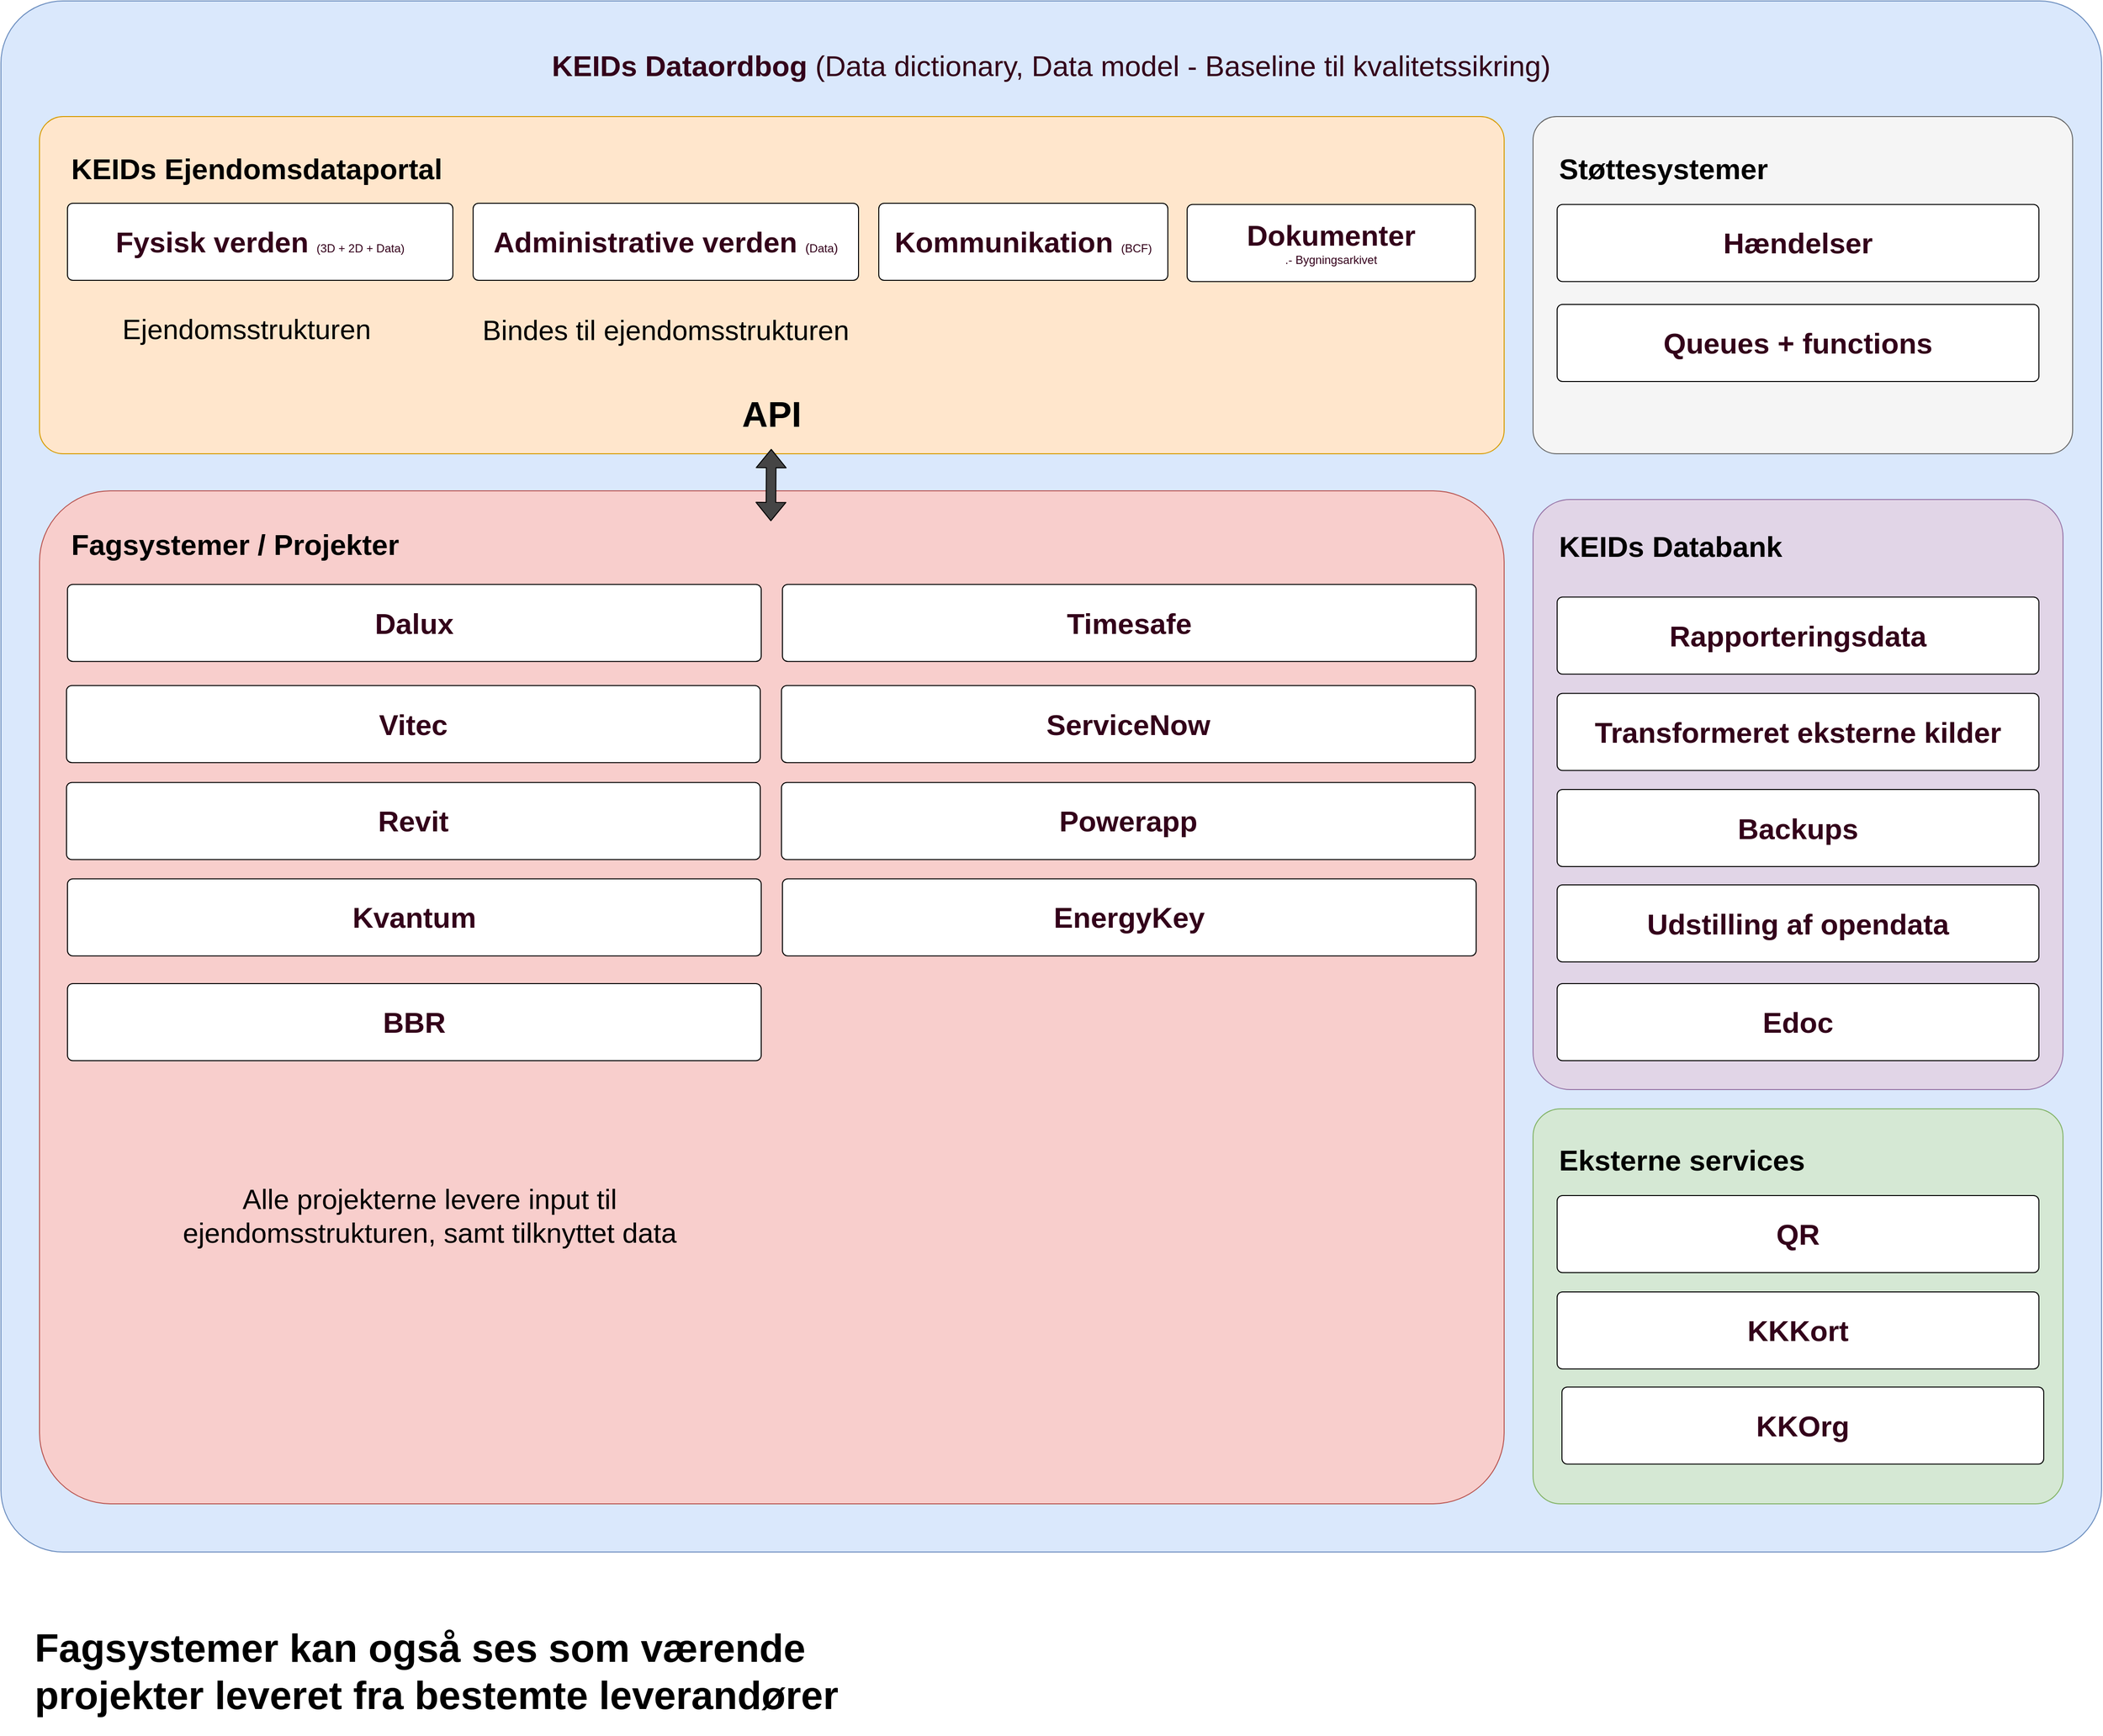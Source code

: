 <mxfile pages="7">
    <diagram id="DoXFOzantydcRbyrOaLm" name="FM Portalen">
        <mxGraphModel dx="4439" dy="4246" grid="1" gridSize="10" guides="1" tooltips="1" connect="1" arrows="1" fold="1" page="1" pageScale="1" pageWidth="827" pageHeight="1169" math="0" shadow="0">
            <root>
                <mxCell id="ERaS4kOA_Src37u5DPk3-0"/>
                <mxCell id="ERaS4kOA_Src37u5DPk3-1" parent="ERaS4kOA_Src37u5DPk3-0"/>
                <mxCell id="QlAGxzF_Y3RZo5sZoMfs-0" value="&lt;br&gt;&lt;br&gt;&lt;br style=&quot;color: rgb(51 , 0 , 26) ; font-family: &amp;#34;helvetica&amp;#34; ; font-size: 12px ; font-style: normal ; font-weight: 400 ; letter-spacing: normal ; text-indent: 0px ; text-transform: none ; word-spacing: 0px&quot;&gt;&lt;font style=&quot;color: rgb(51 , 0 , 26) ; font-family: &amp;#34;helvetica&amp;#34; ; font-style: normal ; letter-spacing: normal ; text-indent: 0px ; text-transform: none ; word-spacing: 0px ; font-size: 30px&quot;&gt;&lt;b&gt;KEIDs Dataordbog&amp;nbsp;&lt;/b&gt;(Data dictionary, Data model - Baseline til kvalitetssikring)&lt;/font&gt;" style="rounded=1;whiteSpace=wrap;html=1;labelBackgroundColor=none;align=center;verticalAlign=top;arcSize=4;fillColor=#dae8fc;strokeColor=#6c8ebf;" parent="ERaS4kOA_Src37u5DPk3-1" vertex="1">
                    <mxGeometry x="-313" y="-2040" width="2180" height="1610" as="geometry"/>
                </mxCell>
                <mxCell id="QlAGxzF_Y3RZo5sZoMfs-1" value="&lt;br&gt;&lt;br&gt;&lt;br style=&quot;color: rgb(51 , 0 , 26) ; font-family: &amp;#34;helvetica&amp;#34; ; font-size: 12px ; font-style: normal ; font-weight: 400 ; letter-spacing: normal ; text-indent: 0px ; text-transform: none ; word-spacing: 0px ; background-color: rgb(248 , 249 , 250)&quot;&gt;" style="rounded=1;whiteSpace=wrap;html=1;labelBackgroundColor=none;align=left;verticalAlign=top;arcSize=7;fillColor=#f5f5f5;strokeColor=#666666;fontColor=#333333;" parent="ERaS4kOA_Src37u5DPk3-1" vertex="1">
                    <mxGeometry x="1277" y="-1920" width="560" height="350" as="geometry"/>
                </mxCell>
                <mxCell id="QlAGxzF_Y3RZo5sZoMfs-2" value="&lt;br&gt;&lt;br&gt;&lt;br style=&quot;color: rgb(51 , 0 , 26) ; font-family: &amp;#34;helvetica&amp;#34; ; font-size: 12px ; font-style: normal ; font-weight: 400 ; letter-spacing: normal ; text-indent: 0px ; text-transform: none ; word-spacing: 0px ; background-color: rgb(248 , 249 , 250)&quot;&gt;" style="rounded=1;whiteSpace=wrap;html=1;labelBackgroundColor=none;align=left;verticalAlign=top;arcSize=7;fillColor=#f8cecc;strokeColor=#b85450;" parent="ERaS4kOA_Src37u5DPk3-1" vertex="1">
                    <mxGeometry x="-273" y="-1531.5" width="1520" height="1051.5" as="geometry"/>
                </mxCell>
                <mxCell id="QlAGxzF_Y3RZo5sZoMfs-3" value="&lt;br&gt;&lt;br&gt;&lt;br style=&quot;color: rgb(51 , 0 , 26) ; font-family: &amp;#34;helvetica&amp;#34; ; font-size: 12px ; font-style: normal ; font-weight: 400 ; letter-spacing: normal ; text-indent: 0px ; text-transform: none ; word-spacing: 0px ; background-color: rgb(248 , 249 , 250)&quot;&gt;" style="rounded=1;whiteSpace=wrap;html=1;labelBackgroundColor=none;align=left;verticalAlign=top;arcSize=7;fillColor=#ffe6cc;strokeColor=#d79b00;" parent="ERaS4kOA_Src37u5DPk3-1" vertex="1">
                    <mxGeometry x="-273" y="-1920" width="1520" height="350" as="geometry"/>
                </mxCell>
                <mxCell id="QlAGxzF_Y3RZo5sZoMfs-4" value="&lt;font face=&quot;helvetica&quot;&gt;&lt;b&gt;&lt;span style=&quot;font-size: 30px&quot;&gt;Dalux&lt;/span&gt;&lt;br&gt;&lt;/b&gt;&lt;/font&gt;" style="rounded=1;whiteSpace=wrap;html=1;labelBackgroundColor=none;fontColor=#33001A;align=center;verticalAlign=middle;arcSize=7;" parent="ERaS4kOA_Src37u5DPk3-1" vertex="1">
                    <mxGeometry x="-244" y="-1434.38" width="720" height="80" as="geometry"/>
                </mxCell>
                <mxCell id="QlAGxzF_Y3RZo5sZoMfs-5" value="&lt;font face=&quot;helvetica&quot;&gt;&lt;span style=&quot;font-size: 30px&quot;&gt;&lt;b&gt;Fysisk verden&amp;nbsp;&lt;/b&gt;&lt;/span&gt;&lt;/font&gt;&lt;span style=&quot;font-family: &amp;quot;helvetica&amp;quot;&quot;&gt;(3D + 2D + Data)&lt;/span&gt;&lt;font face=&quot;helvetica&quot;&gt;&lt;span style=&quot;font-size: 30px&quot;&gt;&lt;b&gt;&lt;br&gt;&lt;/b&gt;&lt;/span&gt;&lt;/font&gt;" style="rounded=1;whiteSpace=wrap;html=1;labelBackgroundColor=none;fontColor=#33001A;align=center;verticalAlign=middle;arcSize=7;" parent="ERaS4kOA_Src37u5DPk3-1" vertex="1">
                    <mxGeometry x="-244" y="-1830" width="400" height="80" as="geometry"/>
                </mxCell>
                <mxCell id="QlAGxzF_Y3RZo5sZoMfs-6" value="&lt;font face=&quot;helvetica&quot;&gt;&lt;span style=&quot;font-weight: bold ; font-size: 30px&quot;&gt;Administrative verden&amp;nbsp;&lt;/span&gt;&lt;/font&gt;&lt;span style=&quot;font-family: &amp;quot;helvetica&amp;quot; ; font-size: 13px&quot;&gt;(&lt;/span&gt;&lt;span style=&quot;font-family: &amp;quot;helvetica&amp;quot;&quot;&gt;&lt;font style=&quot;font-size: 12px&quot;&gt;Data&lt;/font&gt;&lt;/span&gt;&lt;span style=&quot;font-family: &amp;quot;helvetica&amp;quot; ; font-size: 13px&quot;&gt;)&lt;/span&gt;&lt;font face=&quot;helvetica&quot;&gt;&lt;br&gt;&lt;/font&gt;" style="rounded=1;whiteSpace=wrap;html=1;labelBackgroundColor=none;fontColor=#33001A;align=center;verticalAlign=middle;arcSize=7;" parent="ERaS4kOA_Src37u5DPk3-1" vertex="1">
                    <mxGeometry x="177" y="-1830" width="400" height="80" as="geometry"/>
                </mxCell>
                <mxCell id="QlAGxzF_Y3RZo5sZoMfs-7" value="&lt;font face=&quot;helvetica&quot;&gt;&lt;b style=&quot;font-size: 30px&quot;&gt;Kommunikation&amp;nbsp;&lt;/b&gt;(BCF)&lt;br&gt;&lt;/font&gt;" style="rounded=1;whiteSpace=wrap;html=1;labelBackgroundColor=none;fontColor=#33001A;align=center;verticalAlign=middle;arcSize=7;" parent="ERaS4kOA_Src37u5DPk3-1" vertex="1">
                    <mxGeometry x="598" y="-1830" width="300" height="80" as="geometry"/>
                </mxCell>
                <mxCell id="QlAGxzF_Y3RZo5sZoMfs-8" value="&lt;h1&gt;&lt;font style=&quot;font-size: 30px&quot;&gt;Fagsystemer / Projekter&lt;/font&gt;&lt;/h1&gt;" style="text;html=1;strokeColor=none;fillColor=none;spacing=5;spacingTop=-20;whiteSpace=wrap;overflow=hidden;rounded=0;align=left;" parent="ERaS4kOA_Src37u5DPk3-1" vertex="1">
                    <mxGeometry x="-245" y="-1498.75" width="474" height="40" as="geometry"/>
                </mxCell>
                <mxCell id="QlAGxzF_Y3RZo5sZoMfs-9" value="&lt;h1&gt;&lt;font style=&quot;font-size: 30px&quot;&gt;KEIDs Ejendomsdataportal&lt;/font&gt;&lt;/h1&gt;" style="text;html=1;strokeColor=none;fillColor=none;spacing=5;spacingTop=-20;whiteSpace=wrap;overflow=hidden;rounded=0;align=left;fontSize=20;" parent="ERaS4kOA_Src37u5DPk3-1" vertex="1">
                    <mxGeometry x="-245" y="-1910" width="842" height="70" as="geometry"/>
                </mxCell>
                <mxCell id="QlAGxzF_Y3RZo5sZoMfs-10" value="&lt;font face=&quot;helvetica&quot;&gt;&lt;b style=&quot;font-size: 30px&quot;&gt;Dokumenter&lt;br&gt;&lt;/b&gt;.- Bygningsarkivet&lt;br&gt;&lt;/font&gt;" style="rounded=1;whiteSpace=wrap;html=1;labelBackgroundColor=none;fontColor=#33001A;align=center;verticalAlign=middle;arcSize=7;" parent="ERaS4kOA_Src37u5DPk3-1" vertex="1">
                    <mxGeometry x="918" y="-1828.75" width="299" height="80" as="geometry"/>
                </mxCell>
                <mxCell id="QlAGxzF_Y3RZo5sZoMfs-11" value="&lt;b style=&quot;font-family: &amp;#34;helvetica&amp;#34;&quot;&gt;&lt;span style=&quot;font-size: 30px&quot;&gt;Timesafe&lt;/span&gt;&lt;/b&gt;&lt;font face=&quot;helvetica&quot;&gt;&lt;b&gt;&lt;br&gt;&lt;/b&gt;&lt;/font&gt;" style="rounded=1;whiteSpace=wrap;html=1;labelBackgroundColor=none;fontColor=#33001A;align=center;verticalAlign=middle;arcSize=7;" parent="ERaS4kOA_Src37u5DPk3-1" vertex="1">
                    <mxGeometry x="498" y="-1434.38" width="720" height="80" as="geometry"/>
                </mxCell>
                <mxCell id="QlAGxzF_Y3RZo5sZoMfs-12" value="&lt;b style=&quot;font-family: &amp;#34;helvetica&amp;#34;&quot;&gt;&lt;span style=&quot;font-size: 30px&quot;&gt;Vitec&lt;/span&gt;&lt;/b&gt;&lt;font face=&quot;helvetica&quot;&gt;&lt;b&gt;&lt;br&gt;&lt;/b&gt;&lt;/font&gt;" style="rounded=1;whiteSpace=wrap;html=1;labelBackgroundColor=none;fontColor=#33001A;align=center;verticalAlign=middle;arcSize=7;" parent="ERaS4kOA_Src37u5DPk3-1" vertex="1">
                    <mxGeometry x="-245" y="-1329.37" width="720" height="80" as="geometry"/>
                </mxCell>
                <mxCell id="QlAGxzF_Y3RZo5sZoMfs-13" value="&lt;b style=&quot;font-family: &amp;#34;helvetica&amp;#34;&quot;&gt;&lt;span style=&quot;font-size: 30px&quot;&gt;ServiceNow&lt;/span&gt;&lt;/b&gt;&lt;font face=&quot;helvetica&quot;&gt;&lt;b&gt;&lt;br&gt;&lt;/b&gt;&lt;/font&gt;" style="rounded=1;whiteSpace=wrap;html=1;labelBackgroundColor=none;fontColor=#33001A;align=center;verticalAlign=middle;arcSize=7;" parent="ERaS4kOA_Src37u5DPk3-1" vertex="1">
                    <mxGeometry x="497" y="-1329.37" width="720" height="80" as="geometry"/>
                </mxCell>
                <mxCell id="QlAGxzF_Y3RZo5sZoMfs-14" value="&lt;b style=&quot;font-family: &amp;#34;helvetica&amp;#34;&quot;&gt;&lt;span style=&quot;font-size: 30px&quot;&gt;Revit&lt;/span&gt;&lt;/b&gt;&lt;font face=&quot;helvetica&quot;&gt;&lt;b&gt;&lt;br&gt;&lt;/b&gt;&lt;/font&gt;" style="rounded=1;whiteSpace=wrap;html=1;labelBackgroundColor=none;fontColor=#33001A;align=center;verticalAlign=middle;arcSize=7;" parent="ERaS4kOA_Src37u5DPk3-1" vertex="1">
                    <mxGeometry x="-245" y="-1228.75" width="720" height="80" as="geometry"/>
                </mxCell>
                <mxCell id="QlAGxzF_Y3RZo5sZoMfs-15" value="&lt;b style=&quot;font-family: &amp;#34;helvetica&amp;#34;&quot;&gt;&lt;span style=&quot;font-size: 30px&quot;&gt;Powerapp&lt;/span&gt;&lt;/b&gt;&lt;font face=&quot;helvetica&quot;&gt;&lt;b&gt;&lt;br&gt;&lt;/b&gt;&lt;/font&gt;" style="rounded=1;whiteSpace=wrap;html=1;labelBackgroundColor=none;fontColor=#33001A;align=center;verticalAlign=middle;arcSize=7;" parent="ERaS4kOA_Src37u5DPk3-1" vertex="1">
                    <mxGeometry x="497" y="-1228.75" width="720" height="80" as="geometry"/>
                </mxCell>
                <mxCell id="QlAGxzF_Y3RZo5sZoMfs-16" value="&lt;br&gt;&lt;br&gt;&lt;br style=&quot;color: rgb(51 , 0 , 26) ; font-family: &amp;#34;helvetica&amp;#34; ; font-size: 12px ; font-style: normal ; font-weight: 400 ; letter-spacing: normal ; text-indent: 0px ; text-transform: none ; word-spacing: 0px ; background-color: rgb(248 , 249 , 250)&quot;&gt;" style="rounded=1;whiteSpace=wrap;html=1;labelBackgroundColor=none;align=left;verticalAlign=top;arcSize=7;fillColor=#d5e8d4;strokeColor=#82b366;" parent="ERaS4kOA_Src37u5DPk3-1" vertex="1">
                    <mxGeometry x="1277" y="-890" width="550" height="410" as="geometry"/>
                </mxCell>
                <mxCell id="QlAGxzF_Y3RZo5sZoMfs-17" value="&lt;font face=&quot;helvetica&quot;&gt;&lt;span style=&quot;font-size: 30px&quot;&gt;&lt;b&gt;QR&lt;/b&gt;&lt;/span&gt;&lt;br&gt;&lt;/font&gt;" style="rounded=1;whiteSpace=wrap;html=1;labelBackgroundColor=none;fontColor=#33001A;align=center;verticalAlign=middle;arcSize=7;" parent="ERaS4kOA_Src37u5DPk3-1" vertex="1">
                    <mxGeometry x="1302" y="-800" width="500" height="80" as="geometry"/>
                </mxCell>
                <mxCell id="QlAGxzF_Y3RZo5sZoMfs-18" value="&lt;h1&gt;&lt;font style=&quot;font-size: 30px&quot;&gt;Eksterne services&lt;/font&gt;&lt;/h1&gt;" style="text;html=1;strokeColor=none;fillColor=none;spacing=5;spacingTop=-20;whiteSpace=wrap;overflow=hidden;rounded=0;align=left;" parent="ERaS4kOA_Src37u5DPk3-1" vertex="1">
                    <mxGeometry x="1299" y="-860" width="474" height="40" as="geometry"/>
                </mxCell>
                <mxCell id="QlAGxzF_Y3RZo5sZoMfs-19" value="&lt;font face=&quot;helvetica&quot;&gt;&lt;span style=&quot;font-size: 30px&quot;&gt;&lt;b&gt;Hændelser&lt;/b&gt;&lt;/span&gt;&lt;br&gt;&lt;/font&gt;" style="rounded=1;whiteSpace=wrap;html=1;labelBackgroundColor=none;fontColor=#33001A;align=center;verticalAlign=middle;arcSize=7;" parent="ERaS4kOA_Src37u5DPk3-1" vertex="1">
                    <mxGeometry x="1302" y="-1828.75" width="500" height="80" as="geometry"/>
                </mxCell>
                <mxCell id="QlAGxzF_Y3RZo5sZoMfs-20" value="&lt;h1&gt;&lt;span style=&quot;font-size: 30px&quot;&gt;Støttesystemer&lt;/span&gt;&lt;/h1&gt;" style="text;html=1;strokeColor=none;fillColor=none;spacing=5;spacingTop=-20;whiteSpace=wrap;overflow=hidden;rounded=0;align=left;" parent="ERaS4kOA_Src37u5DPk3-1" vertex="1">
                    <mxGeometry x="1299" y="-1888.75" width="474" height="40" as="geometry"/>
                </mxCell>
                <mxCell id="QlAGxzF_Y3RZo5sZoMfs-21" value="&lt;br&gt;&lt;br&gt;&lt;br style=&quot;color: rgb(51 , 0 , 26) ; font-family: &amp;#34;helvetica&amp;#34; ; font-size: 12px ; font-style: normal ; font-weight: 400 ; letter-spacing: normal ; text-indent: 0px ; text-transform: none ; word-spacing: 0px ; background-color: rgb(248 , 249 , 250)&quot;&gt;" style="rounded=1;whiteSpace=wrap;html=1;labelBackgroundColor=none;align=left;verticalAlign=top;arcSize=7;fillColor=#e1d5e7;strokeColor=#9673a6;" parent="ERaS4kOA_Src37u5DPk3-1" vertex="1">
                    <mxGeometry x="1277" y="-1522.5" width="550" height="612.5" as="geometry"/>
                </mxCell>
                <mxCell id="QlAGxzF_Y3RZo5sZoMfs-22" value="&lt;font face=&quot;helvetica&quot;&gt;&lt;span style=&quot;font-size: 30px&quot;&gt;&lt;b&gt;Rapporteringsdata&lt;/b&gt;&lt;/span&gt;&lt;br&gt;&lt;/font&gt;" style="rounded=1;whiteSpace=wrap;html=1;labelBackgroundColor=none;fontColor=#33001A;align=center;verticalAlign=middle;arcSize=7;" parent="ERaS4kOA_Src37u5DPk3-1" vertex="1">
                    <mxGeometry x="1302" y="-1421.25" width="500" height="80" as="geometry"/>
                </mxCell>
                <mxCell id="QlAGxzF_Y3RZo5sZoMfs-23" value="&lt;h1&gt;&lt;font style=&quot;font-size: 30px&quot;&gt;KEIDs Databank&lt;/font&gt;&lt;/h1&gt;" style="text;html=1;strokeColor=none;fillColor=none;spacing=5;spacingTop=-20;whiteSpace=wrap;overflow=hidden;rounded=0;align=left;" parent="ERaS4kOA_Src37u5DPk3-1" vertex="1">
                    <mxGeometry x="1299" y="-1497.5" width="474" height="40" as="geometry"/>
                </mxCell>
                <mxCell id="QlAGxzF_Y3RZo5sZoMfs-24" value="" style="shape=flexArrow;endArrow=classic;startArrow=classic;html=1;fillColor=#454545;gradientColor=none;" parent="ERaS4kOA_Src37u5DPk3-1" edge="1">
                    <mxGeometry width="50" height="50" relative="1" as="geometry">
                        <mxPoint x="486" y="-1500.0" as="sourcePoint"/>
                        <mxPoint x="486.41" y="-1575.0" as="targetPoint"/>
                    </mxGeometry>
                </mxCell>
                <mxCell id="QlAGxzF_Y3RZo5sZoMfs-25" value="&lt;h1&gt;&lt;span style=&quot;font-size: 41px&quot;&gt;Fagsystemer kan også ses som værende projekter leveret fra bestemte leverandører&lt;/span&gt;&lt;/h1&gt;" style="text;html=1;strokeColor=none;fillColor=none;spacing=5;spacingTop=-20;whiteSpace=wrap;overflow=hidden;rounded=0;" parent="ERaS4kOA_Src37u5DPk3-1" vertex="1">
                    <mxGeometry x="-283" y="-360" width="971" height="120" as="geometry"/>
                </mxCell>
                <mxCell id="QlAGxzF_Y3RZo5sZoMfs-26" value="&lt;font face=&quot;helvetica&quot;&gt;&lt;span style=&quot;font-size: 30px&quot;&gt;&lt;b&gt;Transformeret eksterne kilder&lt;/b&gt;&lt;/span&gt;&lt;br&gt;&lt;/font&gt;" style="rounded=1;whiteSpace=wrap;html=1;labelBackgroundColor=none;fontColor=#33001A;align=center;verticalAlign=middle;arcSize=7;" parent="ERaS4kOA_Src37u5DPk3-1" vertex="1">
                    <mxGeometry x="1302" y="-1321.25" width="500" height="80" as="geometry"/>
                </mxCell>
                <mxCell id="QlAGxzF_Y3RZo5sZoMfs-27" value="&lt;font face=&quot;helvetica&quot;&gt;&lt;span style=&quot;font-size: 30px&quot;&gt;&lt;b&gt;Backups&lt;/b&gt;&lt;/span&gt;&lt;br&gt;&lt;/font&gt;" style="rounded=1;whiteSpace=wrap;html=1;labelBackgroundColor=none;fontColor=#33001A;align=center;verticalAlign=middle;arcSize=7;" parent="ERaS4kOA_Src37u5DPk3-1" vertex="1">
                    <mxGeometry x="1302" y="-1221.49" width="500" height="80" as="geometry"/>
                </mxCell>
                <mxCell id="QlAGxzF_Y3RZo5sZoMfs-28" value="&lt;font face=&quot;helvetica&quot;&gt;&lt;span style=&quot;font-size: 30px&quot;&gt;&lt;b&gt;Udstilling af opendata&lt;/b&gt;&lt;/span&gt;&lt;br&gt;&lt;/font&gt;" style="rounded=1;whiteSpace=wrap;html=1;labelBackgroundColor=none;fontColor=#33001A;align=center;verticalAlign=middle;arcSize=7;" parent="ERaS4kOA_Src37u5DPk3-1" vertex="1">
                    <mxGeometry x="1302" y="-1122.5" width="500" height="80" as="geometry"/>
                </mxCell>
                <mxCell id="QlAGxzF_Y3RZo5sZoMfs-29" value="&lt;font face=&quot;helvetica&quot;&gt;&lt;span style=&quot;font-size: 30px&quot;&gt;&lt;b&gt;KKKort&lt;/b&gt;&lt;/span&gt;&lt;br&gt;&lt;/font&gt;" style="rounded=1;whiteSpace=wrap;html=1;labelBackgroundColor=none;fontColor=#33001A;align=center;verticalAlign=middle;arcSize=7;" parent="ERaS4kOA_Src37u5DPk3-1" vertex="1">
                    <mxGeometry x="1302" y="-700" width="500" height="80" as="geometry"/>
                </mxCell>
                <mxCell id="QlAGxzF_Y3RZo5sZoMfs-30" value="&lt;b style=&quot;font-family: &amp;#34;helvetica&amp;#34;&quot;&gt;&lt;span style=&quot;font-size: 30px&quot;&gt;Kvantum&lt;/span&gt;&lt;/b&gt;&lt;font face=&quot;helvetica&quot;&gt;&lt;b&gt;&lt;br&gt;&lt;/b&gt;&lt;/font&gt;" style="rounded=1;whiteSpace=wrap;html=1;labelBackgroundColor=none;fontColor=#33001A;align=center;verticalAlign=middle;arcSize=7;" parent="ERaS4kOA_Src37u5DPk3-1" vertex="1">
                    <mxGeometry x="-244" y="-1128.75" width="720" height="80" as="geometry"/>
                </mxCell>
                <mxCell id="QlAGxzF_Y3RZo5sZoMfs-31" value="&lt;font face=&quot;helvetica&quot;&gt;&lt;b&gt;&lt;span style=&quot;font-size: 30px&quot;&gt;EnergyKey&lt;/span&gt;&lt;br&gt;&lt;/b&gt;&lt;/font&gt;" style="rounded=1;whiteSpace=wrap;html=1;labelBackgroundColor=none;fontColor=#33001A;align=center;verticalAlign=middle;arcSize=7;" parent="ERaS4kOA_Src37u5DPk3-1" vertex="1">
                    <mxGeometry x="498" y="-1128.75" width="720" height="80" as="geometry"/>
                </mxCell>
                <mxCell id="QlAGxzF_Y3RZo5sZoMfs-32" value="&lt;font face=&quot;helvetica&quot;&gt;&lt;span style=&quot;font-size: 30px&quot;&gt;&lt;b&gt;Queues + functions&lt;/b&gt;&lt;/span&gt;&lt;br&gt;&lt;/font&gt;" style="rounded=1;whiteSpace=wrap;html=1;labelBackgroundColor=none;fontColor=#33001A;align=center;verticalAlign=middle;arcSize=7;" parent="ERaS4kOA_Src37u5DPk3-1" vertex="1">
                    <mxGeometry x="1302" y="-1725" width="500" height="80" as="geometry"/>
                </mxCell>
                <mxCell id="QlAGxzF_Y3RZo5sZoMfs-33" value="Alle projekterne levere input til ejendomsstrukturen, samt tilknyttet data" style="text;html=1;strokeColor=none;fillColor=none;align=center;verticalAlign=middle;whiteSpace=wrap;rounded=0;fontSize=29;" parent="ERaS4kOA_Src37u5DPk3-1" vertex="1">
                    <mxGeometry x="-183" y="-788.75" width="630" height="20" as="geometry"/>
                </mxCell>
                <mxCell id="QlAGxzF_Y3RZo5sZoMfs-34" value="&lt;b&gt;&lt;font style=&quot;font-size: 37px&quot;&gt;API&lt;/font&gt;&lt;/b&gt;" style="text;html=1;strokeColor=none;fillColor=none;align=center;verticalAlign=middle;whiteSpace=wrap;rounded=0;fontSize=29;" parent="ERaS4kOA_Src37u5DPk3-1" vertex="1">
                    <mxGeometry x="467" y="-1620" width="40" height="20" as="geometry"/>
                </mxCell>
                <mxCell id="QlAGxzF_Y3RZo5sZoMfs-35" value="Ejendomsstrukturen" style="text;html=1;strokeColor=none;fillColor=none;align=center;verticalAlign=middle;whiteSpace=wrap;rounded=0;fontSize=29;" parent="ERaS4kOA_Src37u5DPk3-1" vertex="1">
                    <mxGeometry x="-213" y="-1709.5" width="310" height="20" as="geometry"/>
                </mxCell>
                <mxCell id="QlAGxzF_Y3RZo5sZoMfs-36" value="Bindes til ejendomsstrukturen" style="text;html=1;strokeColor=none;fillColor=none;align=center;verticalAlign=middle;whiteSpace=wrap;rounded=0;fontSize=29;" parent="ERaS4kOA_Src37u5DPk3-1" vertex="1">
                    <mxGeometry x="182" y="-1708" width="390" height="20" as="geometry"/>
                </mxCell>
                <mxCell id="QlAGxzF_Y3RZo5sZoMfs-37" value="&lt;b style=&quot;font-family: &amp;#34;helvetica&amp;#34;&quot;&gt;&lt;span style=&quot;font-size: 30px&quot;&gt;BBR&lt;/span&gt;&lt;/b&gt;&lt;font face=&quot;helvetica&quot;&gt;&lt;b&gt;&lt;br&gt;&lt;/b&gt;&lt;/font&gt;" style="rounded=1;whiteSpace=wrap;html=1;labelBackgroundColor=none;fontColor=#33001A;align=center;verticalAlign=middle;arcSize=7;" parent="ERaS4kOA_Src37u5DPk3-1" vertex="1">
                    <mxGeometry x="-244" y="-1020" width="720" height="80" as="geometry"/>
                </mxCell>
                <mxCell id="QlAGxzF_Y3RZo5sZoMfs-38" value="&lt;font face=&quot;helvetica&quot;&gt;&lt;span style=&quot;font-size: 30px&quot;&gt;&lt;b&gt;KKOrg&lt;/b&gt;&lt;/span&gt;&lt;br&gt;&lt;/font&gt;" style="rounded=1;whiteSpace=wrap;html=1;labelBackgroundColor=none;fontColor=#33001A;align=center;verticalAlign=middle;arcSize=7;" parent="ERaS4kOA_Src37u5DPk3-1" vertex="1">
                    <mxGeometry x="1307" y="-601.25" width="500" height="80" as="geometry"/>
                </mxCell>
                <mxCell id="QlAGxzF_Y3RZo5sZoMfs-39" value="&lt;font face=&quot;helvetica&quot;&gt;&lt;span style=&quot;font-size: 30px&quot;&gt;&lt;b&gt;Edoc&lt;/b&gt;&lt;/span&gt;&lt;br&gt;&lt;/font&gt;" style="rounded=1;whiteSpace=wrap;html=1;labelBackgroundColor=none;fontColor=#33001A;align=center;verticalAlign=middle;arcSize=7;" parent="ERaS4kOA_Src37u5DPk3-1" vertex="1">
                    <mxGeometry x="1302" y="-1020" width="500" height="80" as="geometry"/>
                </mxCell>
            </root>
        </mxGraphModel>
    </diagram>
</mxfile>